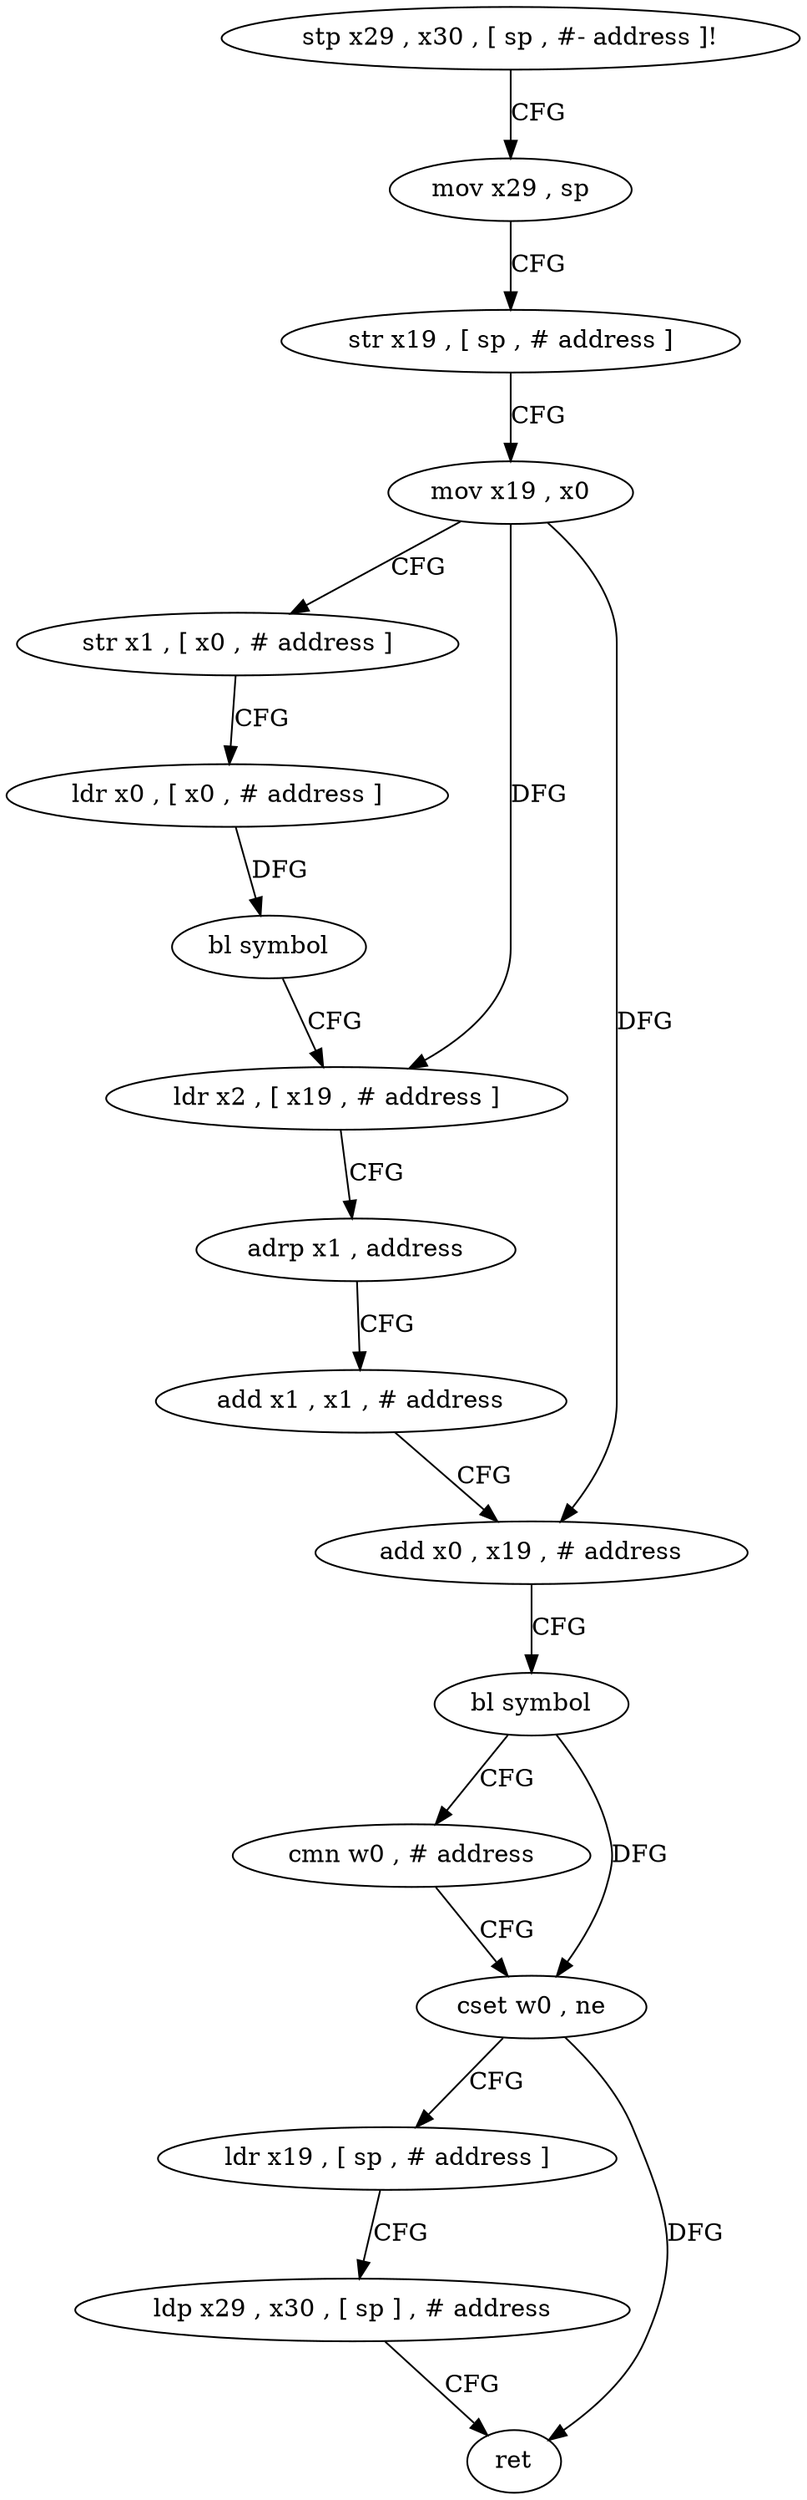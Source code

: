digraph "func" {
"84752" [label = "stp x29 , x30 , [ sp , #- address ]!" ]
"84756" [label = "mov x29 , sp" ]
"84760" [label = "str x19 , [ sp , # address ]" ]
"84764" [label = "mov x19 , x0" ]
"84768" [label = "str x1 , [ x0 , # address ]" ]
"84772" [label = "ldr x0 , [ x0 , # address ]" ]
"84776" [label = "bl symbol" ]
"84780" [label = "ldr x2 , [ x19 , # address ]" ]
"84784" [label = "adrp x1 , address" ]
"84788" [label = "add x1 , x1 , # address" ]
"84792" [label = "add x0 , x19 , # address" ]
"84796" [label = "bl symbol" ]
"84800" [label = "cmn w0 , # address" ]
"84804" [label = "cset w0 , ne" ]
"84808" [label = "ldr x19 , [ sp , # address ]" ]
"84812" [label = "ldp x29 , x30 , [ sp ] , # address" ]
"84816" [label = "ret" ]
"84752" -> "84756" [ label = "CFG" ]
"84756" -> "84760" [ label = "CFG" ]
"84760" -> "84764" [ label = "CFG" ]
"84764" -> "84768" [ label = "CFG" ]
"84764" -> "84780" [ label = "DFG" ]
"84764" -> "84792" [ label = "DFG" ]
"84768" -> "84772" [ label = "CFG" ]
"84772" -> "84776" [ label = "DFG" ]
"84776" -> "84780" [ label = "CFG" ]
"84780" -> "84784" [ label = "CFG" ]
"84784" -> "84788" [ label = "CFG" ]
"84788" -> "84792" [ label = "CFG" ]
"84792" -> "84796" [ label = "CFG" ]
"84796" -> "84800" [ label = "CFG" ]
"84796" -> "84804" [ label = "DFG" ]
"84800" -> "84804" [ label = "CFG" ]
"84804" -> "84808" [ label = "CFG" ]
"84804" -> "84816" [ label = "DFG" ]
"84808" -> "84812" [ label = "CFG" ]
"84812" -> "84816" [ label = "CFG" ]
}
